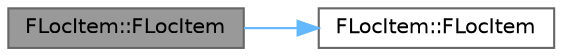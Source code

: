 digraph "FLocItem::FLocItem"
{
 // INTERACTIVE_SVG=YES
 // LATEX_PDF_SIZE
  bgcolor="transparent";
  edge [fontname=Helvetica,fontsize=10,labelfontname=Helvetica,labelfontsize=10];
  node [fontname=Helvetica,fontsize=10,shape=box,height=0.2,width=0.4];
  rankdir="LR";
  Node1 [id="Node000001",label="FLocItem::FLocItem",height=0.2,width=0.4,color="gray40", fillcolor="grey60", style="filled", fontcolor="black",tooltip="Copy ctor."];
  Node1 -> Node2 [id="edge1_Node000001_Node000002",color="steelblue1",style="solid",tooltip=" "];
  Node2 [id="Node000002",label="FLocItem::FLocItem",height=0.2,width=0.4,color="grey40", fillcolor="white", style="filled",URL="$d3/db2/structFLocItem.html#ab2b135f392a0ef231e5e9f59773d70eb",tooltip=" "];
}

